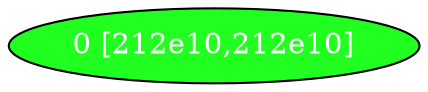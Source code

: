 diGraph libnss3{
	libnss3_0  [style=filled fillcolor="#20FF20" fontcolor="#ffffff" shape=oval label="0 [212e10,212e10]"]


}